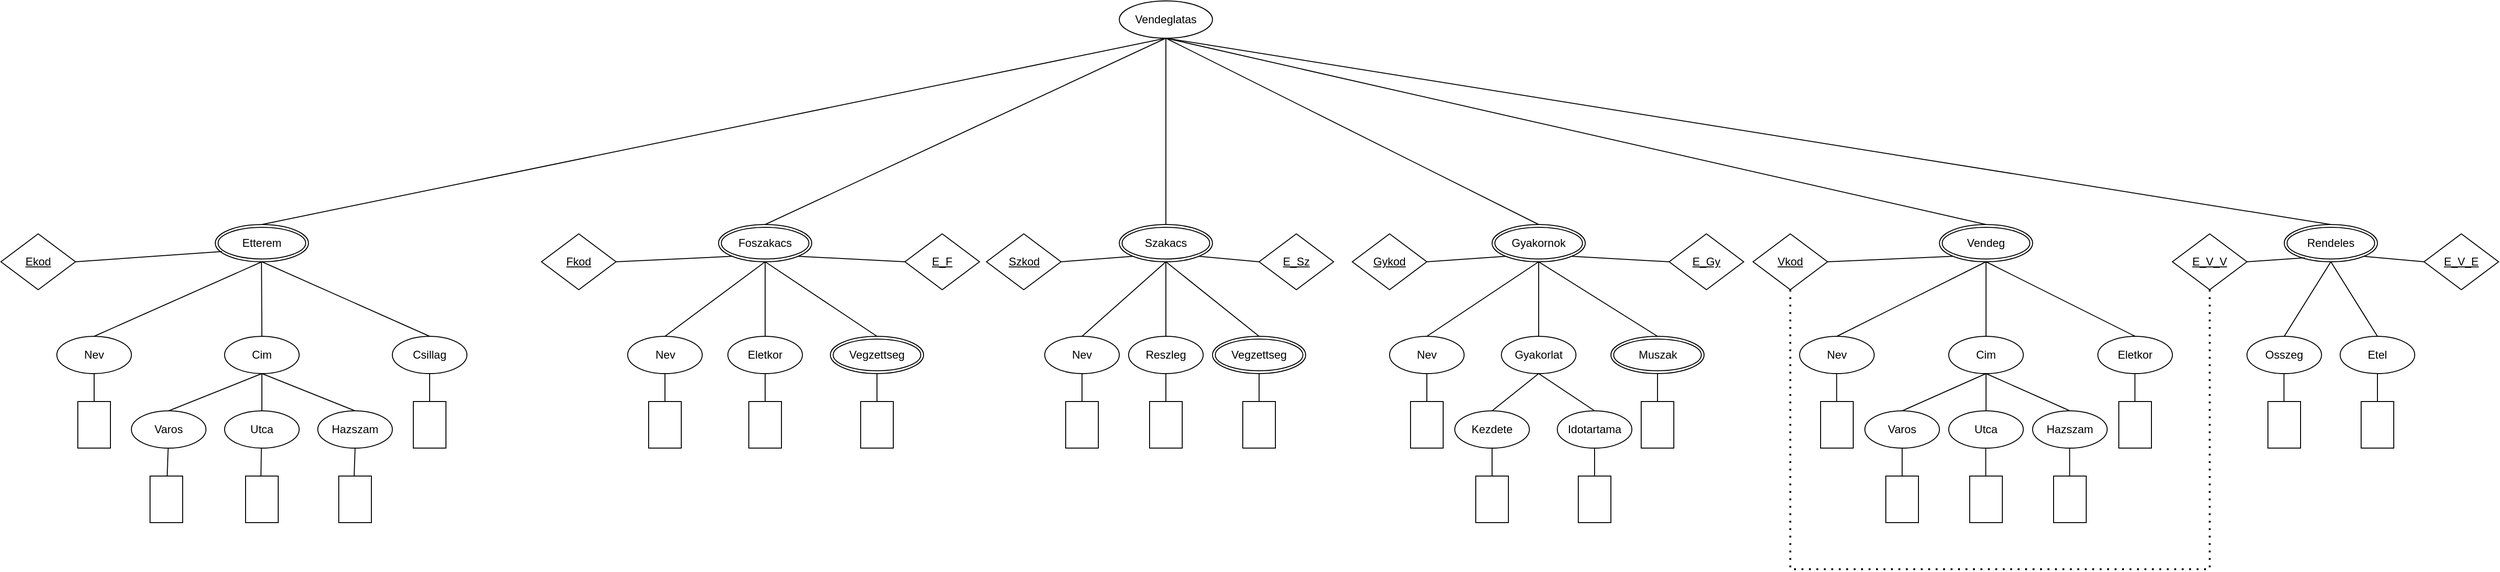 <mxfile version="20.4.0" type="device"><diagram id="BdFQe9ipMO1x1nt6q-Af" name="1 oldal"><mxGraphModel dx="2224" dy="1326" grid="1" gridSize="10" guides="1" tooltips="1" connect="1" arrows="1" fold="1" page="0" pageScale="1" pageWidth="827" pageHeight="1169" math="0" shadow="0"><root><mxCell id="0"/><mxCell id="1" parent="0"/><mxCell id="EAz-QNzzf0dO1d2mDcu0-2" value="Etterem" style="ellipse;shape=doubleEllipse;margin=3;whiteSpace=wrap;html=1;align=center;" vertex="1" parent="1"><mxGeometry x="10" y="140" width="100" height="40" as="geometry"/></mxCell><mxCell id="EAz-QNzzf0dO1d2mDcu0-3" value="Vendeglatas" style="ellipse;whiteSpace=wrap;html=1;align=center;" vertex="1" parent="1"><mxGeometry x="980" y="-100" width="100" height="40" as="geometry"/></mxCell><mxCell id="EAz-QNzzf0dO1d2mDcu0-4" value="Csillag" style="ellipse;whiteSpace=wrap;html=1;align=center;" vertex="1" parent="1"><mxGeometry x="200" y="260" width="80" height="40" as="geometry"/></mxCell><mxCell id="EAz-QNzzf0dO1d2mDcu0-5" value="Cim" style="ellipse;whiteSpace=wrap;html=1;align=center;" vertex="1" parent="1"><mxGeometry x="20" y="260" width="80" height="40" as="geometry"/></mxCell><mxCell id="EAz-QNzzf0dO1d2mDcu0-7" value="Nev" style="ellipse;whiteSpace=wrap;html=1;align=center;" vertex="1" parent="1"><mxGeometry x="-160" y="260" width="80" height="40" as="geometry"/></mxCell><mxCell id="EAz-QNzzf0dO1d2mDcu0-8" value="Hazszam" style="ellipse;whiteSpace=wrap;html=1;align=center;" vertex="1" parent="1"><mxGeometry x="120" y="340" width="80" height="40" as="geometry"/></mxCell><mxCell id="EAz-QNzzf0dO1d2mDcu0-9" value="Utca" style="ellipse;whiteSpace=wrap;html=1;align=center;" vertex="1" parent="1"><mxGeometry x="20" y="340" width="80" height="40" as="geometry"/></mxCell><mxCell id="EAz-QNzzf0dO1d2mDcu0-10" value="Varos" style="ellipse;whiteSpace=wrap;html=1;align=center;" vertex="1" parent="1"><mxGeometry x="-80" y="340" width="80" height="40" as="geometry"/></mxCell><mxCell id="EAz-QNzzf0dO1d2mDcu0-11" value="Foszakacs" style="ellipse;shape=doubleEllipse;margin=3;whiteSpace=wrap;html=1;align=center;" vertex="1" parent="1"><mxGeometry x="550" y="140" width="100" height="40" as="geometry"/></mxCell><mxCell id="EAz-QNzzf0dO1d2mDcu0-12" value="Szakacs" style="ellipse;shape=doubleEllipse;margin=3;whiteSpace=wrap;html=1;align=center;" vertex="1" parent="1"><mxGeometry x="980" y="140" width="100" height="40" as="geometry"/></mxCell><mxCell id="EAz-QNzzf0dO1d2mDcu0-19" value="" style="endArrow=none;html=1;rounded=0;exitX=0.5;exitY=0;exitDx=0;exitDy=0;entryX=0.5;entryY=1;entryDx=0;entryDy=0;" edge="1" parent="1" source="EAz-QNzzf0dO1d2mDcu0-2" target="EAz-QNzzf0dO1d2mDcu0-3"><mxGeometry width="50" height="50" relative="1" as="geometry"><mxPoint x="350" y="90" as="sourcePoint"/><mxPoint x="600" y="40" as="targetPoint"/></mxGeometry></mxCell><mxCell id="EAz-QNzzf0dO1d2mDcu0-20" value="" style="endArrow=none;html=1;rounded=0;exitX=0.5;exitY=0;exitDx=0;exitDy=0;entryX=0.5;entryY=1;entryDx=0;entryDy=0;" edge="1" parent="1" source="EAz-QNzzf0dO1d2mDcu0-11" target="EAz-QNzzf0dO1d2mDcu0-3"><mxGeometry width="50" height="50" relative="1" as="geometry"><mxPoint x="180" y="210" as="sourcePoint"/><mxPoint x="520" y="110" as="targetPoint"/></mxGeometry></mxCell><mxCell id="EAz-QNzzf0dO1d2mDcu0-21" value="" style="endArrow=none;html=1;rounded=0;exitX=0.5;exitY=0;exitDx=0;exitDy=0;entryX=0.5;entryY=1;entryDx=0;entryDy=0;" edge="1" parent="1" source="EAz-QNzzf0dO1d2mDcu0-12" target="EAz-QNzzf0dO1d2mDcu0-3"><mxGeometry width="50" height="50" relative="1" as="geometry"><mxPoint x="80" y="160" as="sourcePoint"/><mxPoint x="420" y="60" as="targetPoint"/></mxGeometry></mxCell><mxCell id="EAz-QNzzf0dO1d2mDcu0-22" value="" style="endArrow=none;html=1;rounded=0;entryX=0.5;entryY=1;entryDx=0;entryDy=0;exitX=0.5;exitY=0;exitDx=0;exitDy=0;" edge="1" parent="1" source="EAz-QNzzf0dO1d2mDcu0-5"><mxGeometry width="50" height="50" relative="1" as="geometry"><mxPoint x="60" y="250" as="sourcePoint"/><mxPoint x="59.57" y="180" as="targetPoint"/></mxGeometry></mxCell><mxCell id="EAz-QNzzf0dO1d2mDcu0-23" value="" style="endArrow=none;html=1;rounded=0;exitX=0.5;exitY=0;exitDx=0;exitDy=0;entryX=0.5;entryY=1;entryDx=0;entryDy=0;" edge="1" parent="1" source="EAz-QNzzf0dO1d2mDcu0-7" target="EAz-QNzzf0dO1d2mDcu0-2"><mxGeometry width="50" height="50" relative="1" as="geometry"><mxPoint x="470" y="160" as="sourcePoint"/><mxPoint x="470" y="80" as="targetPoint"/></mxGeometry></mxCell><mxCell id="EAz-QNzzf0dO1d2mDcu0-24" value="" style="endArrow=none;html=1;rounded=0;exitX=0.5;exitY=0;exitDx=0;exitDy=0;entryX=0.5;entryY=1;entryDx=0;entryDy=0;" edge="1" parent="1" source="EAz-QNzzf0dO1d2mDcu0-4" target="EAz-QNzzf0dO1d2mDcu0-2"><mxGeometry width="50" height="50" relative="1" as="geometry"><mxPoint x="480" y="170" as="sourcePoint"/><mxPoint x="480" y="90" as="targetPoint"/></mxGeometry></mxCell><mxCell id="EAz-QNzzf0dO1d2mDcu0-25" value="" style="endArrow=none;html=1;rounded=0;exitX=0.5;exitY=0;exitDx=0;exitDy=0;entryX=0.5;entryY=1;entryDx=0;entryDy=0;" edge="1" parent="1" source="EAz-QNzzf0dO1d2mDcu0-8" target="EAz-QNzzf0dO1d2mDcu0-5"><mxGeometry width="50" height="50" relative="1" as="geometry"><mxPoint x="490" y="180" as="sourcePoint"/><mxPoint x="490" y="100" as="targetPoint"/></mxGeometry></mxCell><mxCell id="EAz-QNzzf0dO1d2mDcu0-26" value="" style="endArrow=none;html=1;rounded=0;exitX=0.5;exitY=0;exitDx=0;exitDy=0;entryX=0.5;entryY=1;entryDx=0;entryDy=0;" edge="1" parent="1" source="EAz-QNzzf0dO1d2mDcu0-9" target="EAz-QNzzf0dO1d2mDcu0-5"><mxGeometry width="50" height="50" relative="1" as="geometry"><mxPoint x="170" y="350" as="sourcePoint"/><mxPoint x="60" y="310" as="targetPoint"/></mxGeometry></mxCell><mxCell id="EAz-QNzzf0dO1d2mDcu0-27" value="" style="endArrow=none;html=1;rounded=0;exitX=0.5;exitY=0;exitDx=0;exitDy=0;" edge="1" parent="1" source="EAz-QNzzf0dO1d2mDcu0-10"><mxGeometry width="50" height="50" relative="1" as="geometry"><mxPoint x="180" y="360" as="sourcePoint"/><mxPoint x="60" y="300" as="targetPoint"/></mxGeometry></mxCell><mxCell id="EAz-QNzzf0dO1d2mDcu0-28" value="" style="endArrow=none;html=1;rounded=0;entryX=0.071;entryY=0.726;entryDx=0;entryDy=0;entryPerimeter=0;" edge="1" parent="1" target="EAz-QNzzf0dO1d2mDcu0-2"><mxGeometry width="50" height="50" relative="1" as="geometry"><mxPoint x="-140" y="180" as="sourcePoint"/><mxPoint x="90" y="320" as="targetPoint"/></mxGeometry></mxCell><mxCell id="EAz-QNzzf0dO1d2mDcu0-29" value="&lt;u&gt;Ekod&lt;/u&gt;" style="rhombus;whiteSpace=wrap;html=1;" vertex="1" parent="1"><mxGeometry x="-220" y="150" width="80" height="60" as="geometry"/></mxCell><mxCell id="EAz-QNzzf0dO1d2mDcu0-30" value="Nev" style="ellipse;whiteSpace=wrap;html=1;align=center;" vertex="1" parent="1"><mxGeometry x="452.5" y="260" width="80" height="40" as="geometry"/></mxCell><mxCell id="EAz-QNzzf0dO1d2mDcu0-32" value="Eletkor" style="ellipse;whiteSpace=wrap;html=1;align=center;" vertex="1" parent="1"><mxGeometry x="560" y="260" width="80" height="40" as="geometry"/></mxCell><mxCell id="EAz-QNzzf0dO1d2mDcu0-33" value="Vegzettseg" style="ellipse;shape=doubleEllipse;margin=3;whiteSpace=wrap;html=1;align=center;" vertex="1" parent="1"><mxGeometry x="670" y="260" width="100" height="40" as="geometry"/></mxCell><mxCell id="EAz-QNzzf0dO1d2mDcu0-34" value="" style="endArrow=none;html=1;rounded=0;exitX=0.5;exitY=0;exitDx=0;exitDy=0;entryX=0.5;entryY=1;entryDx=0;entryDy=0;" edge="1" parent="1" source="EAz-QNzzf0dO1d2mDcu0-30" target="EAz-QNzzf0dO1d2mDcu0-11"><mxGeometry width="50" height="50" relative="1" as="geometry"><mxPoint x="610" y="150" as="sourcePoint"/><mxPoint x="610" y="50" as="targetPoint"/></mxGeometry></mxCell><mxCell id="EAz-QNzzf0dO1d2mDcu0-35" value="" style="endArrow=none;html=1;rounded=0;exitX=0.5;exitY=0;exitDx=0;exitDy=0;entryX=0.5;entryY=1;entryDx=0;entryDy=0;" edge="1" parent="1" source="EAz-QNzzf0dO1d2mDcu0-32" target="EAz-QNzzf0dO1d2mDcu0-11"><mxGeometry width="50" height="50" relative="1" as="geometry"><mxPoint x="480" y="270.0" as="sourcePoint"/><mxPoint x="610" y="190" as="targetPoint"/></mxGeometry></mxCell><mxCell id="EAz-QNzzf0dO1d2mDcu0-36" value="" style="endArrow=none;html=1;rounded=0;exitX=0.5;exitY=0;exitDx=0;exitDy=0;" edge="1" parent="1" source="EAz-QNzzf0dO1d2mDcu0-33"><mxGeometry width="50" height="50" relative="1" as="geometry"><mxPoint x="490" y="280.0" as="sourcePoint"/><mxPoint x="600" y="180" as="targetPoint"/></mxGeometry></mxCell><mxCell id="EAz-QNzzf0dO1d2mDcu0-37" value="&lt;u&gt;Fkod&lt;/u&gt;" style="rhombus;whiteSpace=wrap;html=1;" vertex="1" parent="1"><mxGeometry x="360" y="150" width="80" height="60" as="geometry"/></mxCell><mxCell id="EAz-QNzzf0dO1d2mDcu0-38" value="" style="endArrow=none;html=1;rounded=0;entryX=1;entryY=0.5;entryDx=0;entryDy=0;exitX=0;exitY=1;exitDx=0;exitDy=0;" edge="1" parent="1" source="EAz-QNzzf0dO1d2mDcu0-11" target="EAz-QNzzf0dO1d2mDcu0-37"><mxGeometry width="50" height="50" relative="1" as="geometry"><mxPoint x="-130" y="190" as="sourcePoint"/><mxPoint x="27.1" y="179.04" as="targetPoint"/></mxGeometry></mxCell><mxCell id="EAz-QNzzf0dO1d2mDcu0-39" value="" style="endArrow=none;html=1;rounded=0;entryX=0.5;entryY=1;entryDx=0;entryDy=0;exitX=0.5;exitY=0;exitDx=0;exitDy=0;" edge="1" parent="1" source="EAz-QNzzf0dO1d2mDcu0-60" target="EAz-QNzzf0dO1d2mDcu0-7"><mxGeometry width="50" height="50" relative="1" as="geometry"><mxPoint x="-140" y="310" as="sourcePoint"/><mxPoint x="69.57" y="190" as="targetPoint"/></mxGeometry></mxCell><mxCell id="EAz-QNzzf0dO1d2mDcu0-42" value="" style="endArrow=none;html=1;rounded=0;startArrow=none;" edge="1" parent="1" source="EAz-QNzzf0dO1d2mDcu0-56"><mxGeometry width="50" height="50" relative="1" as="geometry"><mxPoint x="-41" y="410" as="sourcePoint"/><mxPoint x="-40.56" y="380.0" as="targetPoint"/></mxGeometry></mxCell><mxCell id="EAz-QNzzf0dO1d2mDcu0-43" value="" style="endArrow=none;html=1;rounded=0;" edge="1" parent="1"><mxGeometry width="50" height="50" relative="1" as="geometry"><mxPoint x="59" y="410" as="sourcePoint"/><mxPoint x="59.44" y="380.0" as="targetPoint"/></mxGeometry></mxCell><mxCell id="EAz-QNzzf0dO1d2mDcu0-44" value="" style="endArrow=none;html=1;rounded=0;exitX=0.5;exitY=1;exitDx=0;exitDy=0;" edge="1" parent="1" source="EAz-QNzzf0dO1d2mDcu0-8"><mxGeometry width="50" height="50" relative="1" as="geometry"><mxPoint x="159" y="400" as="sourcePoint"/><mxPoint x="159" y="410" as="targetPoint"/></mxGeometry></mxCell><mxCell id="EAz-QNzzf0dO1d2mDcu0-45" value="&lt;u&gt;E_F&lt;/u&gt;" style="rhombus;whiteSpace=wrap;html=1;" vertex="1" parent="1"><mxGeometry x="750" y="150" width="80" height="60" as="geometry"/></mxCell><mxCell id="EAz-QNzzf0dO1d2mDcu0-47" value="" style="endArrow=none;html=1;rounded=0;exitX=0;exitY=0.5;exitDx=0;exitDy=0;entryX=1;entryY=1;entryDx=0;entryDy=0;" edge="1" parent="1" source="EAz-QNzzf0dO1d2mDcu0-45" target="EAz-QNzzf0dO1d2mDcu0-11"><mxGeometry width="50" height="50" relative="1" as="geometry"><mxPoint x="750" y="270.0" as="sourcePoint"/><mxPoint x="630" y="172" as="targetPoint"/></mxGeometry></mxCell><mxCell id="EAz-QNzzf0dO1d2mDcu0-48" value="" style="endArrow=none;html=1;rounded=0;entryX=0.5;entryY=1;entryDx=0;entryDy=0;exitX=0.5;exitY=0;exitDx=0;exitDy=0;" edge="1" parent="1" source="EAz-QNzzf0dO1d2mDcu0-62" target="EAz-QNzzf0dO1d2mDcu0-4"><mxGeometry width="50" height="50" relative="1" as="geometry"><mxPoint x="250" y="330" as="sourcePoint"/><mxPoint x="70" y="300.0" as="targetPoint"/></mxGeometry></mxCell><mxCell id="EAz-QNzzf0dO1d2mDcu0-50" value="&lt;u&gt;Szkod&lt;/u&gt;" style="rhombus;whiteSpace=wrap;html=1;" vertex="1" parent="1"><mxGeometry x="837.5" y="150" width="80" height="60" as="geometry"/></mxCell><mxCell id="EAz-QNzzf0dO1d2mDcu0-51" value="" style="endArrow=none;html=1;rounded=0;exitX=1;exitY=0.5;exitDx=0;exitDy=0;entryX=0;entryY=1;entryDx=0;entryDy=0;" edge="1" parent="1" source="EAz-QNzzf0dO1d2mDcu0-50" target="EAz-QNzzf0dO1d2mDcu0-12"><mxGeometry width="50" height="50" relative="1" as="geometry"><mxPoint x="740" y="190" as="sourcePoint"/><mxPoint x="655.4" y="182.16" as="targetPoint"/></mxGeometry></mxCell><mxCell id="EAz-QNzzf0dO1d2mDcu0-52" value="Reszleg" style="ellipse;whiteSpace=wrap;html=1;align=center;" vertex="1" parent="1"><mxGeometry x="990" y="260" width="80" height="40" as="geometry"/></mxCell><mxCell id="EAz-QNzzf0dO1d2mDcu0-53" value="Nev" style="ellipse;whiteSpace=wrap;html=1;align=center;" vertex="1" parent="1"><mxGeometry x="900" y="260" width="80" height="40" as="geometry"/></mxCell><mxCell id="EAz-QNzzf0dO1d2mDcu0-54" value="Vegzettseg" style="ellipse;shape=doubleEllipse;margin=3;whiteSpace=wrap;html=1;align=center;" vertex="1" parent="1"><mxGeometry x="1080" y="260" width="100" height="40" as="geometry"/></mxCell><mxCell id="EAz-QNzzf0dO1d2mDcu0-56" value="" style="rounded=0;whiteSpace=wrap;html=1;" vertex="1" parent="1"><mxGeometry x="-60" y="410" width="35" height="50" as="geometry"/></mxCell><mxCell id="EAz-QNzzf0dO1d2mDcu0-57" value="" style="endArrow=none;html=1;rounded=0;" edge="1" parent="1" target="EAz-QNzzf0dO1d2mDcu0-56"><mxGeometry width="50" height="50" relative="1" as="geometry"><mxPoint x="-41" y="410" as="sourcePoint"/><mxPoint x="-40.56" y="380.0" as="targetPoint"/></mxGeometry></mxCell><mxCell id="EAz-QNzzf0dO1d2mDcu0-58" value="" style="rounded=0;whiteSpace=wrap;html=1;" vertex="1" parent="1"><mxGeometry x="42.5" y="410" width="35" height="50" as="geometry"/></mxCell><mxCell id="EAz-QNzzf0dO1d2mDcu0-59" value="" style="rounded=0;whiteSpace=wrap;html=1;" vertex="1" parent="1"><mxGeometry x="142.5" y="410" width="35" height="50" as="geometry"/></mxCell><mxCell id="EAz-QNzzf0dO1d2mDcu0-60" value="" style="rounded=0;whiteSpace=wrap;html=1;" vertex="1" parent="1"><mxGeometry x="-137.5" y="330" width="35" height="50" as="geometry"/></mxCell><mxCell id="EAz-QNzzf0dO1d2mDcu0-62" value="" style="rounded=0;whiteSpace=wrap;html=1;" vertex="1" parent="1"><mxGeometry x="222.5" y="330" width="35" height="50" as="geometry"/></mxCell><mxCell id="EAz-QNzzf0dO1d2mDcu0-63" value="" style="rounded=0;whiteSpace=wrap;html=1;" vertex="1" parent="1"><mxGeometry x="702.5" y="330" width="35" height="50" as="geometry"/></mxCell><mxCell id="EAz-QNzzf0dO1d2mDcu0-64" value="" style="rounded=0;whiteSpace=wrap;html=1;" vertex="1" parent="1"><mxGeometry x="582.5" y="330" width="35" height="50" as="geometry"/></mxCell><mxCell id="EAz-QNzzf0dO1d2mDcu0-65" value="" style="rounded=0;whiteSpace=wrap;html=1;" vertex="1" parent="1"><mxGeometry x="475" y="330" width="35" height="50" as="geometry"/></mxCell><mxCell id="EAz-QNzzf0dO1d2mDcu0-66" value="" style="rounded=0;whiteSpace=wrap;html=1;" vertex="1" parent="1"><mxGeometry x="922.5" y="330" width="35" height="50" as="geometry"/></mxCell><mxCell id="EAz-QNzzf0dO1d2mDcu0-67" value="" style="rounded=0;whiteSpace=wrap;html=1;" vertex="1" parent="1"><mxGeometry x="1012.5" y="330" width="35" height="50" as="geometry"/></mxCell><mxCell id="EAz-QNzzf0dO1d2mDcu0-68" value="" style="rounded=0;whiteSpace=wrap;html=1;" vertex="1" parent="1"><mxGeometry x="1112.5" y="330" width="35" height="50" as="geometry"/></mxCell><mxCell id="EAz-QNzzf0dO1d2mDcu0-69" value="" style="endArrow=none;html=1;rounded=0;exitX=0.5;exitY=0;exitDx=0;exitDy=0;entryX=0.5;entryY=1;entryDx=0;entryDy=0;" edge="1" parent="1" source="EAz-QNzzf0dO1d2mDcu0-53" target="EAz-QNzzf0dO1d2mDcu0-12"><mxGeometry width="50" height="50" relative="1" as="geometry"><mxPoint x="950" y="190" as="sourcePoint"/><mxPoint x="1004.645" y="184.142" as="targetPoint"/></mxGeometry></mxCell><mxCell id="EAz-QNzzf0dO1d2mDcu0-70" value="" style="endArrow=none;html=1;rounded=0;entryX=0.5;entryY=1;entryDx=0;entryDy=0;" edge="1" parent="1" source="EAz-QNzzf0dO1d2mDcu0-52" target="EAz-QNzzf0dO1d2mDcu0-12"><mxGeometry width="50" height="50" relative="1" as="geometry"><mxPoint x="960" y="200" as="sourcePoint"/><mxPoint x="1014.645" y="194.142" as="targetPoint"/></mxGeometry></mxCell><mxCell id="EAz-QNzzf0dO1d2mDcu0-71" value="" style="endArrow=none;html=1;rounded=0;exitX=0.5;exitY=0;exitDx=0;exitDy=0;" edge="1" parent="1" source="EAz-QNzzf0dO1d2mDcu0-54"><mxGeometry width="50" height="50" relative="1" as="geometry"><mxPoint x="970" y="210" as="sourcePoint"/><mxPoint x="1030" y="180" as="targetPoint"/></mxGeometry></mxCell><mxCell id="EAz-QNzzf0dO1d2mDcu0-72" value="&lt;u&gt;E_Sz&lt;/u&gt;" style="rhombus;whiteSpace=wrap;html=1;" vertex="1" parent="1"><mxGeometry x="1130" y="150" width="80" height="60" as="geometry"/></mxCell><mxCell id="EAz-QNzzf0dO1d2mDcu0-73" value="" style="endArrow=none;html=1;rounded=0;exitX=0;exitY=0.5;exitDx=0;exitDy=0;entryX=1;entryY=1;entryDx=0;entryDy=0;" edge="1" parent="1" source="EAz-QNzzf0dO1d2mDcu0-72" target="EAz-QNzzf0dO1d2mDcu0-12"><mxGeometry width="50" height="50" relative="1" as="geometry"><mxPoint x="950" y="190" as="sourcePoint"/><mxPoint x="1004.854" y="184.226" as="targetPoint"/></mxGeometry></mxCell><mxCell id="EAz-QNzzf0dO1d2mDcu0-74" value="" style="endArrow=none;html=1;rounded=0;exitX=0.5;exitY=1;exitDx=0;exitDy=0;entryX=0.5;entryY=0;entryDx=0;entryDy=0;" edge="1" parent="1" source="EAz-QNzzf0dO1d2mDcu0-53" target="EAz-QNzzf0dO1d2mDcu0-66"><mxGeometry width="50" height="50" relative="1" as="geometry"><mxPoint x="960" y="200" as="sourcePoint"/><mxPoint x="1014.854" y="194.226" as="targetPoint"/></mxGeometry></mxCell><mxCell id="EAz-QNzzf0dO1d2mDcu0-75" value="" style="endArrow=none;html=1;rounded=0;exitX=0.5;exitY=0;exitDx=0;exitDy=0;entryX=0.5;entryY=1;entryDx=0;entryDy=0;" edge="1" parent="1" source="EAz-QNzzf0dO1d2mDcu0-67" target="EAz-QNzzf0dO1d2mDcu0-52"><mxGeometry width="50" height="50" relative="1" as="geometry"><mxPoint x="970" y="210" as="sourcePoint"/><mxPoint x="1024.854" y="204.226" as="targetPoint"/></mxGeometry></mxCell><mxCell id="EAz-QNzzf0dO1d2mDcu0-76" value="" style="endArrow=none;html=1;rounded=0;exitX=0.5;exitY=0;exitDx=0;exitDy=0;entryX=0.5;entryY=1;entryDx=0;entryDy=0;" edge="1" parent="1" source="EAz-QNzzf0dO1d2mDcu0-68" target="EAz-QNzzf0dO1d2mDcu0-54"><mxGeometry width="50" height="50" relative="1" as="geometry"><mxPoint x="980" y="220" as="sourcePoint"/><mxPoint x="1034.854" y="214.226" as="targetPoint"/></mxGeometry></mxCell><mxCell id="EAz-QNzzf0dO1d2mDcu0-77" value="" style="endArrow=none;html=1;rounded=0;exitX=0.5;exitY=1;exitDx=0;exitDy=0;entryX=0.5;entryY=0;entryDx=0;entryDy=0;" edge="1" parent="1" source="EAz-QNzzf0dO1d2mDcu0-33" target="EAz-QNzzf0dO1d2mDcu0-63"><mxGeometry width="50" height="50" relative="1" as="geometry"><mxPoint x="990" y="230" as="sourcePoint"/><mxPoint x="1044.854" y="224.226" as="targetPoint"/></mxGeometry></mxCell><mxCell id="EAz-QNzzf0dO1d2mDcu0-78" value="" style="endArrow=none;html=1;rounded=0;exitX=0.5;exitY=1;exitDx=0;exitDy=0;entryX=0.5;entryY=0;entryDx=0;entryDy=0;" edge="1" parent="1" source="EAz-QNzzf0dO1d2mDcu0-32" target="EAz-QNzzf0dO1d2mDcu0-64"><mxGeometry width="50" height="50" relative="1" as="geometry"><mxPoint x="1000" y="240" as="sourcePoint"/><mxPoint x="1054.854" y="234.226" as="targetPoint"/></mxGeometry></mxCell><mxCell id="EAz-QNzzf0dO1d2mDcu0-82" value="" style="endArrow=none;html=1;rounded=0;exitX=0.5;exitY=0;exitDx=0;exitDy=0;entryX=0.5;entryY=1;entryDx=0;entryDy=0;" edge="1" parent="1" source="EAz-QNzzf0dO1d2mDcu0-65" target="EAz-QNzzf0dO1d2mDcu0-30"><mxGeometry width="50" height="50" relative="1" as="geometry"><mxPoint x="1020" y="260" as="sourcePoint"/><mxPoint x="1074.854" y="254.226" as="targetPoint"/></mxGeometry></mxCell><mxCell id="EAz-QNzzf0dO1d2mDcu0-83" value="Gyakornok" style="ellipse;shape=doubleEllipse;margin=3;whiteSpace=wrap;html=1;align=center;" vertex="1" parent="1"><mxGeometry x="1380" y="140" width="100" height="40" as="geometry"/></mxCell><mxCell id="EAz-QNzzf0dO1d2mDcu0-84" value="&lt;u&gt;Gykod&lt;/u&gt;" style="rhombus;whiteSpace=wrap;html=1;" vertex="1" parent="1"><mxGeometry x="1230" y="150" width="80" height="60" as="geometry"/></mxCell><mxCell id="EAz-QNzzf0dO1d2mDcu0-85" value="Nev" style="ellipse;whiteSpace=wrap;html=1;align=center;" vertex="1" parent="1"><mxGeometry x="1270" y="260" width="80" height="40" as="geometry"/></mxCell><mxCell id="EAz-QNzzf0dO1d2mDcu0-86" value="Gyakorlat" style="ellipse;whiteSpace=wrap;html=1;align=center;" vertex="1" parent="1"><mxGeometry x="1390" y="260" width="80" height="40" as="geometry"/></mxCell><mxCell id="EAz-QNzzf0dO1d2mDcu0-87" value="Idotartama" style="ellipse;whiteSpace=wrap;html=1;align=center;" vertex="1" parent="1"><mxGeometry x="1450" y="340" width="80" height="40" as="geometry"/></mxCell><mxCell id="EAz-QNzzf0dO1d2mDcu0-88" value="Kezdete" style="ellipse;whiteSpace=wrap;html=1;align=center;" vertex="1" parent="1"><mxGeometry x="1340" y="340" width="80" height="40" as="geometry"/></mxCell><mxCell id="EAz-QNzzf0dO1d2mDcu0-89" value="Muszak" style="ellipse;shape=doubleEllipse;margin=3;whiteSpace=wrap;html=1;align=center;" vertex="1" parent="1"><mxGeometry x="1507.5" y="260" width="100" height="40" as="geometry"/></mxCell><mxCell id="EAz-QNzzf0dO1d2mDcu0-90" value="" style="endArrow=none;html=1;rounded=0;exitX=0.5;exitY=0;exitDx=0;exitDy=0;entryX=0.5;entryY=1;entryDx=0;entryDy=0;" edge="1" parent="1" source="EAz-QNzzf0dO1d2mDcu0-85" target="EAz-QNzzf0dO1d2mDcu0-83"><mxGeometry width="50" height="50" relative="1" as="geometry"><mxPoint x="1160" y="270" as="sourcePoint"/><mxPoint x="1040" y="190" as="targetPoint"/></mxGeometry></mxCell><mxCell id="EAz-QNzzf0dO1d2mDcu0-91" value="" style="endArrow=none;html=1;rounded=0;exitX=0.5;exitY=0;exitDx=0;exitDy=0;entryX=0.5;entryY=1;entryDx=0;entryDy=0;" edge="1" parent="1" source="EAz-QNzzf0dO1d2mDcu0-86" target="EAz-QNzzf0dO1d2mDcu0-83"><mxGeometry width="50" height="50" relative="1" as="geometry"><mxPoint x="1170" y="280" as="sourcePoint"/><mxPoint x="1050" y="200" as="targetPoint"/></mxGeometry></mxCell><mxCell id="EAz-QNzzf0dO1d2mDcu0-92" value="" style="endArrow=none;html=1;rounded=0;exitX=0.5;exitY=0;exitDx=0;exitDy=0;" edge="1" parent="1" source="EAz-QNzzf0dO1d2mDcu0-89"><mxGeometry width="50" height="50" relative="1" as="geometry"><mxPoint x="1180" y="290" as="sourcePoint"/><mxPoint x="1430" y="180" as="targetPoint"/></mxGeometry></mxCell><mxCell id="EAz-QNzzf0dO1d2mDcu0-93" value="" style="endArrow=none;html=1;rounded=0;exitX=0.5;exitY=0;exitDx=0;exitDy=0;entryX=0.5;entryY=1;entryDx=0;entryDy=0;" edge="1" parent="1" source="EAz-QNzzf0dO1d2mDcu0-88" target="EAz-QNzzf0dO1d2mDcu0-86"><mxGeometry width="50" height="50" relative="1" as="geometry"><mxPoint x="1190" y="300" as="sourcePoint"/><mxPoint x="1070" y="220" as="targetPoint"/></mxGeometry></mxCell><mxCell id="EAz-QNzzf0dO1d2mDcu0-94" value="" style="endArrow=none;html=1;rounded=0;exitX=0.5;exitY=0;exitDx=0;exitDy=0;entryX=0.5;entryY=1;entryDx=0;entryDy=0;" edge="1" parent="1" source="EAz-QNzzf0dO1d2mDcu0-87" target="EAz-QNzzf0dO1d2mDcu0-86"><mxGeometry width="50" height="50" relative="1" as="geometry"><mxPoint x="1200" y="310" as="sourcePoint"/><mxPoint x="1080" y="230" as="targetPoint"/></mxGeometry></mxCell><mxCell id="EAz-QNzzf0dO1d2mDcu0-95" value="" style="endArrow=none;html=1;rounded=0;exitX=0.5;exitY=0;exitDx=0;exitDy=0;entryX=0.5;entryY=1;entryDx=0;entryDy=0;" edge="1" parent="1" source="EAz-QNzzf0dO1d2mDcu0-83" target="EAz-QNzzf0dO1d2mDcu0-3"><mxGeometry width="50" height="50" relative="1" as="geometry"><mxPoint x="1210" y="320" as="sourcePoint"/><mxPoint x="1090" y="240" as="targetPoint"/></mxGeometry></mxCell><mxCell id="EAz-QNzzf0dO1d2mDcu0-96" value="&lt;u&gt;E_Gy&lt;/u&gt;" style="rhombus;whiteSpace=wrap;html=1;" vertex="1" parent="1"><mxGeometry x="1570" y="150" width="80" height="60" as="geometry"/></mxCell><mxCell id="EAz-QNzzf0dO1d2mDcu0-97" value="" style="endArrow=none;html=1;rounded=0;exitX=1;exitY=0.5;exitDx=0;exitDy=0;entryX=0;entryY=1;entryDx=0;entryDy=0;" edge="1" parent="1" source="EAz-QNzzf0dO1d2mDcu0-84" target="EAz-QNzzf0dO1d2mDcu0-83"><mxGeometry width="50" height="50" relative="1" as="geometry"><mxPoint x="1390" y="350" as="sourcePoint"/><mxPoint x="1440" y="310" as="targetPoint"/></mxGeometry></mxCell><mxCell id="EAz-QNzzf0dO1d2mDcu0-98" value="" style="endArrow=none;html=1;rounded=0;exitX=0;exitY=0.5;exitDx=0;exitDy=0;entryX=1;entryY=1;entryDx=0;entryDy=0;" edge="1" parent="1" source="EAz-QNzzf0dO1d2mDcu0-96" target="EAz-QNzzf0dO1d2mDcu0-83"><mxGeometry width="50" height="50" relative="1" as="geometry"><mxPoint x="1400" y="360" as="sourcePoint"/><mxPoint x="1450" y="320" as="targetPoint"/></mxGeometry></mxCell><mxCell id="EAz-QNzzf0dO1d2mDcu0-99" value="" style="endArrow=none;html=1;rounded=0;exitX=0.5;exitY=0;exitDx=0;exitDy=0;entryX=0.5;entryY=1;entryDx=0;entryDy=0;" edge="1" parent="1" source="EAz-QNzzf0dO1d2mDcu0-103" target="EAz-QNzzf0dO1d2mDcu0-88"><mxGeometry width="50" height="50" relative="1" as="geometry"><mxPoint x="1410" y="370" as="sourcePoint"/><mxPoint x="1460" y="330" as="targetPoint"/></mxGeometry></mxCell><mxCell id="EAz-QNzzf0dO1d2mDcu0-100" value="" style="rounded=0;whiteSpace=wrap;html=1;" vertex="1" parent="1"><mxGeometry x="1540" y="330" width="35" height="50" as="geometry"/></mxCell><mxCell id="EAz-QNzzf0dO1d2mDcu0-101" value="" style="rounded=0;whiteSpace=wrap;html=1;" vertex="1" parent="1"><mxGeometry x="1292.5" y="330" width="35" height="50" as="geometry"/></mxCell><mxCell id="EAz-QNzzf0dO1d2mDcu0-103" value="" style="rounded=0;whiteSpace=wrap;html=1;" vertex="1" parent="1"><mxGeometry x="1362.5" y="410" width="35" height="50" as="geometry"/></mxCell><mxCell id="EAz-QNzzf0dO1d2mDcu0-104" value="" style="rounded=0;whiteSpace=wrap;html=1;" vertex="1" parent="1"><mxGeometry x="1472.5" y="410" width="35" height="50" as="geometry"/></mxCell><mxCell id="EAz-QNzzf0dO1d2mDcu0-105" value="" style="endArrow=none;html=1;rounded=0;entryX=0.5;entryY=1;entryDx=0;entryDy=0;" edge="1" parent="1" source="EAz-QNzzf0dO1d2mDcu0-100" target="EAz-QNzzf0dO1d2mDcu0-89"><mxGeometry width="50" height="50" relative="1" as="geometry"><mxPoint x="1390" y="350" as="sourcePoint"/><mxPoint x="1580" y="300" as="targetPoint"/></mxGeometry></mxCell><mxCell id="EAz-QNzzf0dO1d2mDcu0-107" value="" style="endArrow=none;html=1;rounded=0;exitX=0.5;exitY=0;exitDx=0;exitDy=0;entryX=0.5;entryY=1;entryDx=0;entryDy=0;" edge="1" parent="1" source="EAz-QNzzf0dO1d2mDcu0-101" target="EAz-QNzzf0dO1d2mDcu0-85"><mxGeometry width="50" height="50" relative="1" as="geometry"><mxPoint x="1400" y="360" as="sourcePoint"/><mxPoint x="1450" y="320" as="targetPoint"/></mxGeometry></mxCell><mxCell id="EAz-QNzzf0dO1d2mDcu0-108" value="" style="endArrow=none;html=1;rounded=0;exitX=0.5;exitY=0;exitDx=0;exitDy=0;entryX=0.5;entryY=1;entryDx=0;entryDy=0;" edge="1" parent="1" source="EAz-QNzzf0dO1d2mDcu0-104" target="EAz-QNzzf0dO1d2mDcu0-87"><mxGeometry width="50" height="50" relative="1" as="geometry"><mxPoint x="1410" y="370" as="sourcePoint"/><mxPoint x="1460" y="330" as="targetPoint"/></mxGeometry></mxCell><mxCell id="EAz-QNzzf0dO1d2mDcu0-109" value="Vendeg" style="ellipse;shape=doubleEllipse;margin=3;whiteSpace=wrap;html=1;align=center;" vertex="1" parent="1"><mxGeometry x="1860" y="140" width="100" height="40" as="geometry"/></mxCell><mxCell id="EAz-QNzzf0dO1d2mDcu0-110" value="Nev" style="ellipse;whiteSpace=wrap;html=1;align=center;" vertex="1" parent="1"><mxGeometry x="1710" y="260" width="80" height="40" as="geometry"/></mxCell><mxCell id="EAz-QNzzf0dO1d2mDcu0-111" value="Cim" style="ellipse;whiteSpace=wrap;html=1;align=center;" vertex="1" parent="1"><mxGeometry x="1870" y="260" width="80" height="40" as="geometry"/></mxCell><mxCell id="EAz-QNzzf0dO1d2mDcu0-112" value="Eletkor" style="ellipse;whiteSpace=wrap;html=1;align=center;" vertex="1" parent="1"><mxGeometry x="2030" y="260" width="80" height="40" as="geometry"/></mxCell><mxCell id="EAz-QNzzf0dO1d2mDcu0-113" value="Varos" style="ellipse;whiteSpace=wrap;html=1;align=center;" vertex="1" parent="1"><mxGeometry x="1780" y="340" width="80" height="40" as="geometry"/></mxCell><mxCell id="EAz-QNzzf0dO1d2mDcu0-114" value="Utca" style="ellipse;whiteSpace=wrap;html=1;align=center;" vertex="1" parent="1"><mxGeometry x="1870" y="340" width="80" height="40" as="geometry"/></mxCell><mxCell id="EAz-QNzzf0dO1d2mDcu0-115" value="Hazszam" style="ellipse;whiteSpace=wrap;html=1;align=center;" vertex="1" parent="1"><mxGeometry x="1960" y="340" width="80" height="40" as="geometry"/></mxCell><mxCell id="EAz-QNzzf0dO1d2mDcu0-116" value="" style="endArrow=none;html=1;rounded=0;exitX=0.5;exitY=0;exitDx=0;exitDy=0;entryX=0.5;entryY=1;entryDx=0;entryDy=0;" edge="1" parent="1" source="EAz-QNzzf0dO1d2mDcu0-109" target="EAz-QNzzf0dO1d2mDcu0-3"><mxGeometry width="50" height="50" relative="1" as="geometry"><mxPoint x="1440" y="150" as="sourcePoint"/><mxPoint x="820" y="10" as="targetPoint"/></mxGeometry></mxCell><mxCell id="EAz-QNzzf0dO1d2mDcu0-118" value="&lt;u&gt;Vkod&lt;/u&gt;" style="rhombus;whiteSpace=wrap;html=1;" vertex="1" parent="1"><mxGeometry x="1660" y="150" width="80" height="60" as="geometry"/></mxCell><mxCell id="EAz-QNzzf0dO1d2mDcu0-119" value="" style="endArrow=none;html=1;rounded=0;exitX=0;exitY=1;exitDx=0;exitDy=0;entryX=1;entryY=0.5;entryDx=0;entryDy=0;" edge="1" parent="1" source="EAz-QNzzf0dO1d2mDcu0-109" target="EAz-QNzzf0dO1d2mDcu0-118"><mxGeometry width="50" height="50" relative="1" as="geometry"><mxPoint x="1550" y="190" as="sourcePoint"/><mxPoint x="1475.233" y="184.191" as="targetPoint"/></mxGeometry></mxCell><mxCell id="EAz-QNzzf0dO1d2mDcu0-120" value="" style="endArrow=none;html=1;rounded=0;exitX=0.5;exitY=0;exitDx=0;exitDy=0;entryX=0.5;entryY=1;entryDx=0;entryDy=0;" edge="1" parent="1" source="EAz-QNzzf0dO1d2mDcu0-110" target="EAz-QNzzf0dO1d2mDcu0-109"><mxGeometry width="50" height="50" relative="1" as="geometry"><mxPoint x="1560" y="200" as="sourcePoint"/><mxPoint x="1485.233" y="194.191" as="targetPoint"/></mxGeometry></mxCell><mxCell id="EAz-QNzzf0dO1d2mDcu0-121" value="" style="endArrow=none;html=1;rounded=0;exitX=0.5;exitY=0;exitDx=0;exitDy=0;entryX=0.5;entryY=1;entryDx=0;entryDy=0;" edge="1" parent="1" source="EAz-QNzzf0dO1d2mDcu0-111" target="EAz-QNzzf0dO1d2mDcu0-109"><mxGeometry width="50" height="50" relative="1" as="geometry"><mxPoint x="1570" y="210" as="sourcePoint"/><mxPoint x="1870" y="180" as="targetPoint"/></mxGeometry></mxCell><mxCell id="EAz-QNzzf0dO1d2mDcu0-122" value="" style="endArrow=none;html=1;rounded=0;exitX=0.5;exitY=1;exitDx=0;exitDy=0;entryX=0.5;entryY=0;entryDx=0;entryDy=0;" edge="1" parent="1" source="EAz-QNzzf0dO1d2mDcu0-109" target="EAz-QNzzf0dO1d2mDcu0-112"><mxGeometry width="50" height="50" relative="1" as="geometry"><mxPoint x="1580" y="220" as="sourcePoint"/><mxPoint x="1505.233" y="214.191" as="targetPoint"/></mxGeometry></mxCell><mxCell id="EAz-QNzzf0dO1d2mDcu0-123" value="" style="endArrow=none;html=1;rounded=0;exitX=0.5;exitY=1;exitDx=0;exitDy=0;entryX=0.5;entryY=0;entryDx=0;entryDy=0;" edge="1" parent="1" source="EAz-QNzzf0dO1d2mDcu0-111" target="EAz-QNzzf0dO1d2mDcu0-113"><mxGeometry width="50" height="50" relative="1" as="geometry"><mxPoint x="1590" y="230" as="sourcePoint"/><mxPoint x="1515.233" y="224.191" as="targetPoint"/></mxGeometry></mxCell><mxCell id="EAz-QNzzf0dO1d2mDcu0-124" value="" style="endArrow=none;html=1;rounded=0;exitX=0.5;exitY=1;exitDx=0;exitDy=0;entryX=0.5;entryY=0;entryDx=0;entryDy=0;" edge="1" parent="1" source="EAz-QNzzf0dO1d2mDcu0-111" target="EAz-QNzzf0dO1d2mDcu0-114"><mxGeometry width="50" height="50" relative="1" as="geometry"><mxPoint x="1600" y="240" as="sourcePoint"/><mxPoint x="1525.233" y="234.191" as="targetPoint"/></mxGeometry></mxCell><mxCell id="EAz-QNzzf0dO1d2mDcu0-125" value="" style="endArrow=none;html=1;rounded=0;entryX=0.5;entryY=0;entryDx=0;entryDy=0;exitX=0.5;exitY=1;exitDx=0;exitDy=0;" edge="1" parent="1" source="EAz-QNzzf0dO1d2mDcu0-111" target="EAz-QNzzf0dO1d2mDcu0-115"><mxGeometry width="50" height="50" relative="1" as="geometry"><mxPoint x="1870" y="300" as="sourcePoint"/><mxPoint x="1535.233" y="244.191" as="targetPoint"/></mxGeometry></mxCell><mxCell id="EAz-QNzzf0dO1d2mDcu0-126" value="Rendeles" style="ellipse;shape=doubleEllipse;margin=3;whiteSpace=wrap;html=1;align=center;" vertex="1" parent="1"><mxGeometry x="2230" y="140" width="100" height="40" as="geometry"/></mxCell><mxCell id="EAz-QNzzf0dO1d2mDcu0-127" value="" style="endArrow=none;html=1;rounded=0;exitX=0.5;exitY=0;exitDx=0;exitDy=0;" edge="1" parent="1" source="EAz-QNzzf0dO1d2mDcu0-126"><mxGeometry width="50" height="50" relative="1" as="geometry"><mxPoint x="1880" y="150" as="sourcePoint"/><mxPoint x="1030" y="-60" as="targetPoint"/></mxGeometry></mxCell><mxCell id="EAz-QNzzf0dO1d2mDcu0-131" value="&lt;u&gt;E_V_V&lt;/u&gt;" style="rhombus;whiteSpace=wrap;html=1;" vertex="1" parent="1"><mxGeometry x="2110" y="150" width="80" height="60" as="geometry"/></mxCell><mxCell id="EAz-QNzzf0dO1d2mDcu0-132" value="&lt;u&gt;E_V_E&lt;/u&gt;" style="rhombus;whiteSpace=wrap;html=1;" vertex="1" parent="1"><mxGeometry x="2380" y="150" width="80" height="60" as="geometry"/></mxCell><mxCell id="EAz-QNzzf0dO1d2mDcu0-134" value="Osszeg" style="ellipse;whiteSpace=wrap;html=1;align=center;" vertex="1" parent="1"><mxGeometry x="2190" y="260" width="80" height="40" as="geometry"/></mxCell><mxCell id="EAz-QNzzf0dO1d2mDcu0-135" value="Etel" style="ellipse;whiteSpace=wrap;html=1;align=center;" vertex="1" parent="1"><mxGeometry x="2290" y="260" width="80" height="40" as="geometry"/></mxCell><mxCell id="EAz-QNzzf0dO1d2mDcu0-137" value="" style="endArrow=none;html=1;rounded=0;exitX=0.22;exitY=0.893;exitDx=0;exitDy=0;entryX=1;entryY=0.5;entryDx=0;entryDy=0;exitPerimeter=0;" edge="1" parent="1" source="EAz-QNzzf0dO1d2mDcu0-126" target="EAz-QNzzf0dO1d2mDcu0-131"><mxGeometry width="50" height="50" relative="1" as="geometry"><mxPoint x="2040" y="130" as="sourcePoint"/><mxPoint x="2190" y="210" as="targetPoint"/></mxGeometry></mxCell><mxCell id="EAz-QNzzf0dO1d2mDcu0-138" value="" style="endArrow=none;html=1;rounded=0;exitX=1;exitY=1;exitDx=0;exitDy=0;entryX=0;entryY=0.5;entryDx=0;entryDy=0;" edge="1" parent="1" source="EAz-QNzzf0dO1d2mDcu0-126" target="EAz-QNzzf0dO1d2mDcu0-132"><mxGeometry width="50" height="50" relative="1" as="geometry"><mxPoint x="1930" y="200" as="sourcePoint"/><mxPoint x="2080" y="280" as="targetPoint"/></mxGeometry></mxCell><mxCell id="EAz-QNzzf0dO1d2mDcu0-139" value="" style="endArrow=none;html=1;rounded=0;exitX=0.5;exitY=0;exitDx=0;exitDy=0;entryX=0.5;entryY=1;entryDx=0;entryDy=0;" edge="1" parent="1" source="EAz-QNzzf0dO1d2mDcu0-134" target="EAz-QNzzf0dO1d2mDcu0-126"><mxGeometry width="50" height="50" relative="1" as="geometry"><mxPoint x="1940" y="210" as="sourcePoint"/><mxPoint x="2090" y="290" as="targetPoint"/></mxGeometry></mxCell><mxCell id="EAz-QNzzf0dO1d2mDcu0-140" value="" style="endArrow=none;html=1;rounded=0;exitX=0.5;exitY=0;exitDx=0;exitDy=0;entryX=0.5;entryY=1;entryDx=0;entryDy=0;" edge="1" parent="1" source="EAz-QNzzf0dO1d2mDcu0-135" target="EAz-QNzzf0dO1d2mDcu0-126"><mxGeometry width="50" height="50" relative="1" as="geometry"><mxPoint x="1950" y="220" as="sourcePoint"/><mxPoint x="2100" y="300" as="targetPoint"/></mxGeometry></mxCell><mxCell id="EAz-QNzzf0dO1d2mDcu0-141" value="" style="rounded=0;whiteSpace=wrap;html=1;" vertex="1" parent="1"><mxGeometry x="1732.5" y="330" width="35" height="50" as="geometry"/></mxCell><mxCell id="EAz-QNzzf0dO1d2mDcu0-142" value="" style="rounded=0;whiteSpace=wrap;html=1;" vertex="1" parent="1"><mxGeometry x="1802.5" y="410" width="35" height="50" as="geometry"/></mxCell><mxCell id="EAz-QNzzf0dO1d2mDcu0-143" value="" style="rounded=0;whiteSpace=wrap;html=1;" vertex="1" parent="1"><mxGeometry x="1892.5" y="410" width="35" height="50" as="geometry"/></mxCell><mxCell id="EAz-QNzzf0dO1d2mDcu0-145" value="" style="rounded=0;whiteSpace=wrap;html=1;" vertex="1" parent="1"><mxGeometry x="1982.5" y="410" width="35" height="50" as="geometry"/></mxCell><mxCell id="EAz-QNzzf0dO1d2mDcu0-146" value="" style="rounded=0;whiteSpace=wrap;html=1;" vertex="1" parent="1"><mxGeometry x="2052.5" y="330" width="35" height="50" as="geometry"/></mxCell><mxCell id="EAz-QNzzf0dO1d2mDcu0-147" value="" style="rounded=0;whiteSpace=wrap;html=1;" vertex="1" parent="1"><mxGeometry x="2312.5" y="330" width="35" height="50" as="geometry"/></mxCell><mxCell id="EAz-QNzzf0dO1d2mDcu0-148" value="" style="rounded=0;whiteSpace=wrap;html=1;" vertex="1" parent="1"><mxGeometry x="2212.5" y="330" width="35" height="50" as="geometry"/></mxCell><mxCell id="EAz-QNzzf0dO1d2mDcu0-149" value="" style="endArrow=none;html=1;rounded=0;entryX=0.5;entryY=1;entryDx=0;entryDy=0;exitX=0.5;exitY=0;exitDx=0;exitDy=0;" edge="1" parent="1" source="EAz-QNzzf0dO1d2mDcu0-142" target="EAz-QNzzf0dO1d2mDcu0-113"><mxGeometry width="50" height="50" relative="1" as="geometry"><mxPoint x="1580" y="340" as="sourcePoint"/><mxPoint x="1580" y="310" as="targetPoint"/></mxGeometry></mxCell><mxCell id="EAz-QNzzf0dO1d2mDcu0-150" value="" style="endArrow=none;html=1;rounded=0;entryX=0.5;entryY=1;entryDx=0;entryDy=0;exitX=0.5;exitY=0;exitDx=0;exitDy=0;" edge="1" parent="1"><mxGeometry width="50" height="50" relative="1" as="geometry"><mxPoint x="1749.71" y="330" as="sourcePoint"/><mxPoint x="1749.71" y="300" as="targetPoint"/></mxGeometry></mxCell><mxCell id="EAz-QNzzf0dO1d2mDcu0-151" value="" style="endArrow=none;html=1;rounded=0;entryX=0.5;entryY=1;entryDx=0;entryDy=0;exitX=0.5;exitY=0;exitDx=0;exitDy=0;" edge="1" parent="1"><mxGeometry width="50" height="50" relative="1" as="geometry"><mxPoint x="1909.71" y="410" as="sourcePoint"/><mxPoint x="1909.71" y="380" as="targetPoint"/></mxGeometry></mxCell><mxCell id="EAz-QNzzf0dO1d2mDcu0-152" value="" style="endArrow=none;html=1;rounded=0;entryX=0.5;entryY=1;entryDx=0;entryDy=0;exitX=0.5;exitY=0;exitDx=0;exitDy=0;" edge="1" parent="1"><mxGeometry width="50" height="50" relative="1" as="geometry"><mxPoint x="1999.71" y="410" as="sourcePoint"/><mxPoint x="1999.71" y="380" as="targetPoint"/></mxGeometry></mxCell><mxCell id="EAz-QNzzf0dO1d2mDcu0-153" value="" style="endArrow=none;html=1;rounded=0;entryX=0.5;entryY=1;entryDx=0;entryDy=0;exitX=0.5;exitY=0;exitDx=0;exitDy=0;" edge="1" parent="1"><mxGeometry width="50" height="50" relative="1" as="geometry"><mxPoint x="2069.76" y="330" as="sourcePoint"/><mxPoint x="2069.76" y="300" as="targetPoint"/></mxGeometry></mxCell><mxCell id="EAz-QNzzf0dO1d2mDcu0-154" value="" style="endArrow=none;html=1;rounded=0;entryX=0.5;entryY=1;entryDx=0;entryDy=0;exitX=0.5;exitY=0;exitDx=0;exitDy=0;" edge="1" parent="1"><mxGeometry width="50" height="50" relative="1" as="geometry"><mxPoint x="2229.71" y="330" as="sourcePoint"/><mxPoint x="2229.71" y="300" as="targetPoint"/></mxGeometry></mxCell><mxCell id="EAz-QNzzf0dO1d2mDcu0-155" value="" style="endArrow=none;html=1;rounded=0;entryX=0.5;entryY=1;entryDx=0;entryDy=0;exitX=0.5;exitY=0;exitDx=0;exitDy=0;" edge="1" parent="1"><mxGeometry width="50" height="50" relative="1" as="geometry"><mxPoint x="2330" y="330" as="sourcePoint"/><mxPoint x="2330" y="300" as="targetPoint"/></mxGeometry></mxCell><mxCell id="EAz-QNzzf0dO1d2mDcu0-156" value="" style="endArrow=none;dashed=1;html=1;dashPattern=1 3;strokeWidth=2;rounded=0;entryX=0.5;entryY=1;entryDx=0;entryDy=0;exitX=0.5;exitY=1;exitDx=0;exitDy=0;" edge="1" parent="1" source="EAz-QNzzf0dO1d2mDcu0-118" target="EAz-QNzzf0dO1d2mDcu0-131"><mxGeometry width="50" height="50" relative="1" as="geometry"><mxPoint x="1680" y="510" as="sourcePoint"/><mxPoint x="2190" y="300" as="targetPoint"/><Array as="points"><mxPoint x="1700" y="510"/><mxPoint x="2150" y="510"/></Array></mxGeometry></mxCell></root></mxGraphModel></diagram></mxfile>